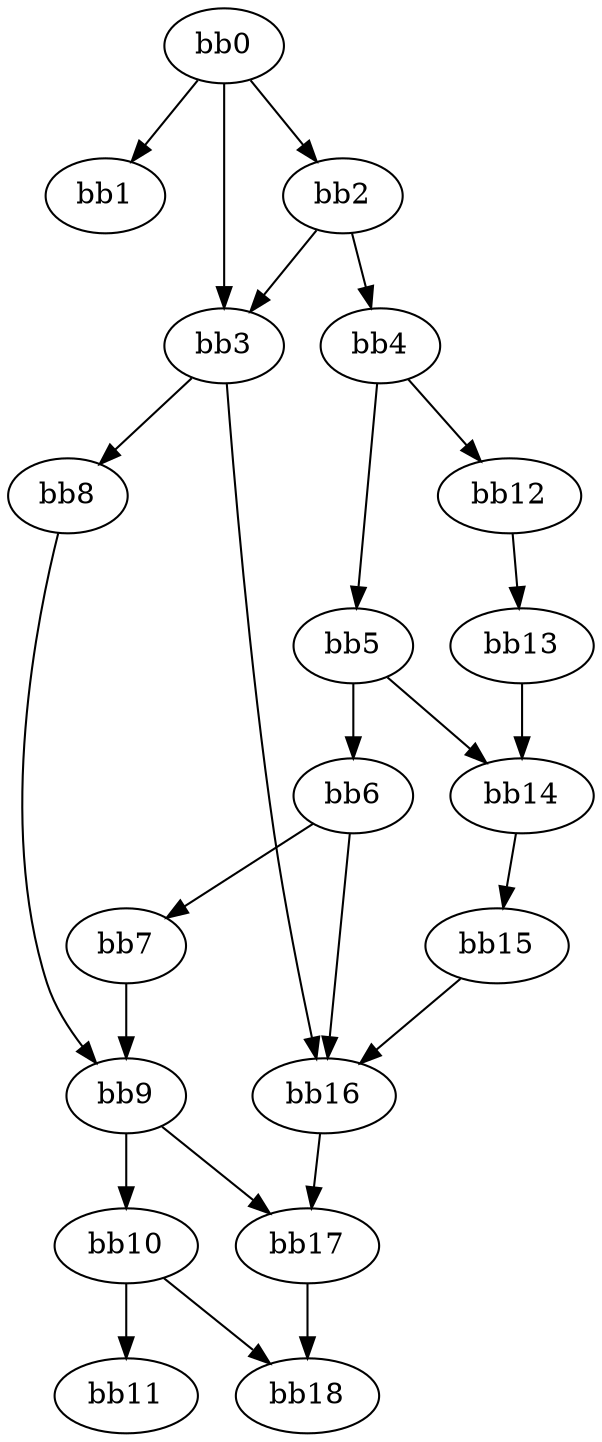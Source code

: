 digraph {
    0 [ label = "bb0\l" ]
    1 [ label = "bb1\l" ]
    2 [ label = "bb2\l" ]
    3 [ label = "bb3\l" ]
    4 [ label = "bb4\l" ]
    5 [ label = "bb5\l" ]
    6 [ label = "bb6\l" ]
    7 [ label = "bb7\l" ]
    8 [ label = "bb8\l" ]
    9 [ label = "bb9\l" ]
    10 [ label = "bb10\l" ]
    11 [ label = "bb11\l" ]
    12 [ label = "bb12\l" ]
    13 [ label = "bb13\l" ]
    14 [ label = "bb14\l" ]
    15 [ label = "bb15\l" ]
    16 [ label = "bb16\l" ]
    17 [ label = "bb17\l" ]
    18 [ label = "bb18\l" ]
    0 -> 1 [ ]
    0 -> 2 [ ]
    0 -> 3 [ ]
    2 -> 3 [ ]
    2 -> 4 [ ]
    3 -> 8 [ ]
    3 -> 16 [ ]
    4 -> 5 [ ]
    4 -> 12 [ ]
    5 -> 6 [ ]
    5 -> 14 [ ]
    6 -> 7 [ ]
    6 -> 16 [ ]
    7 -> 9 [ ]
    8 -> 9 [ ]
    9 -> 10 [ ]
    9 -> 17 [ ]
    10 -> 11 [ ]
    10 -> 18 [ ]
    12 -> 13 [ ]
    13 -> 14 [ ]
    14 -> 15 [ ]
    15 -> 16 [ ]
    16 -> 17 [ ]
    17 -> 18 [ ]
}

